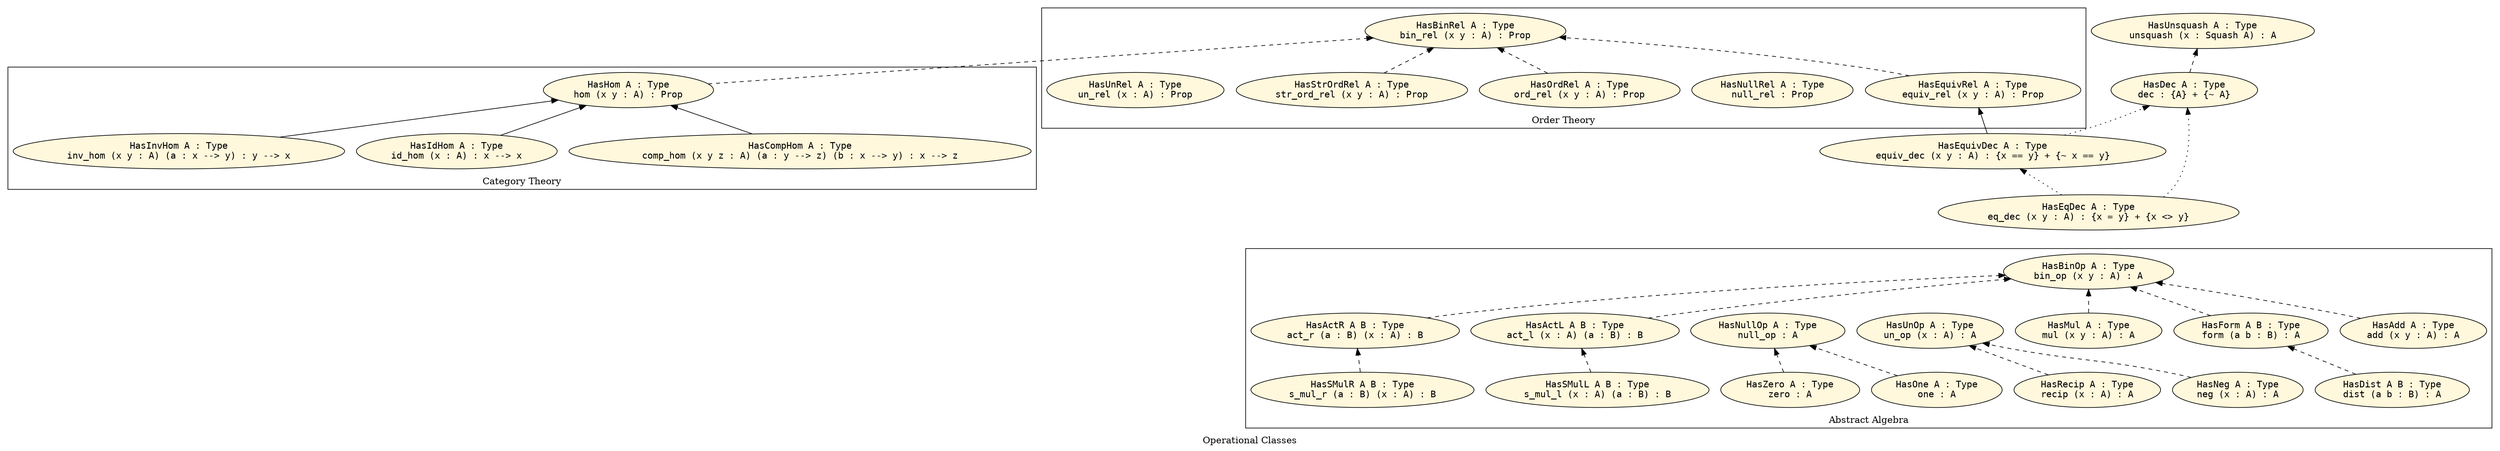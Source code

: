 digraph Has {
  label = "Operational Classes"
  rankdir = BT

  node [fontname = monospace, style = filled, fillcolor = cornsilk]

  HasDec [label = "\N A : Type\ndec : {A} + {~ A}"]
  HasEqDec [label = "\N A : Type\neq_dec (x y : A) : {x = y} + {x <> y}"]
  HasEquivDec [label = "\N A : Type\nequiv_dec (x y : A) : {x == y} + {~ x == y}"]
  HasUnsquash [label = "\N A : Type\nunsquash (x : Squash A) : A"]

  subgraph cluster_order_theory_classes {
    label = "Order Theory"

    HasBinRel [label = "\N A : Type\nbin_rel (x y : A) : Prop"]
    HasEquivRel [label = "\N A : Type\nequiv_rel (x y : A) : Prop"]
    HasNullRel [label = "\N A : Type\nnull_rel : Prop"]
    HasOrdRel [label = "\N A : Type\nord_rel (x y : A) : Prop"]
    HasStrOrdRel [label = "\N A : Type\nstr_ord_rel (x y : A) : Prop"]
    HasUnRel [label = "\N A : Type\nun_rel (x : A) : Prop"]
  }

  subgraph cluster_abstract_algebra_classes {
    label = "Abstract Algebra"

    HasActL [label = "\N A B : Type\nact_l (x : A) (a : B) : B"]
    HasActR [label = "\N A B : Type\nact_r (a : B) (x : A) : B"]
    HasAdd [label = "\N A : Type\nadd (x y : A) : A"]
    HasBinOp [label = "\N A : Type\nbin_op (x y : A) : A"]
    HasDist [label = "\N A B : Type\ndist (a b : B) : A"]
    HasForm [label = "\N A B : Type\nform (a b : B) : A"]
    HasMul [label = "\N A : Type\nmul (x y : A) : A"]
    HasNeg [label = "\N A : Type\nneg (x : A) : A"]
    HasNullOp [label = "\N A : Type\nnull_op : A"]
    HasOne [label = "\N A : Type\none : A"]
    HasRecip [label = "\N A : Type\nrecip (x : A) : A"]
    HasSMulL [label = "\N A B : Type\ns_mul_l (x : A) (a : B) : B"]
    HasSMulR [label = "\N A B : Type\ns_mul_r (a : B) (x : A) : B"]
    HasUnOp [label = "\N A : Type\nun_op (x : A) : A"]
    HasZero [label = "\N A : Type\nzero : A"]
  }

  subgraph cluster_category_theory_classes {
    label = "Category Theory"

    HasCompHom [label = "\N A : Type\ncomp_hom (x y z : A) (a : y --> z) (b : x --> y) : x --> z"]
    HasHom [label = "\N A : Type\nhom (x y : A) : Prop"]
    HasIdHom [label = "\N A : Type\nid_hom (x : A) : x --> x"]
    HasInvHom [label = "\N A : Type\ninv_hom (x y : A) (a : x --> y) : y --> x"]
  }

  node [style = dashed]

  // Constraints

  edge [style = solid]

  HasCompHom -> HasHom
  HasEquivDec -> HasEquivRel
  HasIdHom -> HasHom
  HasInvHom -> HasHom

  // Subclasses

  edge [style = dashed]

  HasActL -> HasBinOp
  HasActR -> HasBinOp
  HasAdd -> HasBinOp
  HasDec -> HasUnsquash
  HasDist -> HasForm
  HasEquivRel -> HasBinRel
  HasForm -> HasBinOp
  HasHom -> HasBinRel
  HasMul -> HasBinOp
  HasNeg -> HasUnOp
  HasOne -> HasNullOp
  HasOrdRel -> HasBinRel
  HasRecip -> HasUnOp
  HasSMulL -> HasActL
  HasSMulR -> HasActR
  HasStrOrdRel -> HasBinRel
  HasZero -> HasNullOp

  // Specializations

  edge [style = dotted]

  HasEqDec -> HasDec
  HasEqDec -> HasEquivDec
  HasEquivDec -> HasDec

  HasBinOp -> HasEqDec [style = invis]
}
